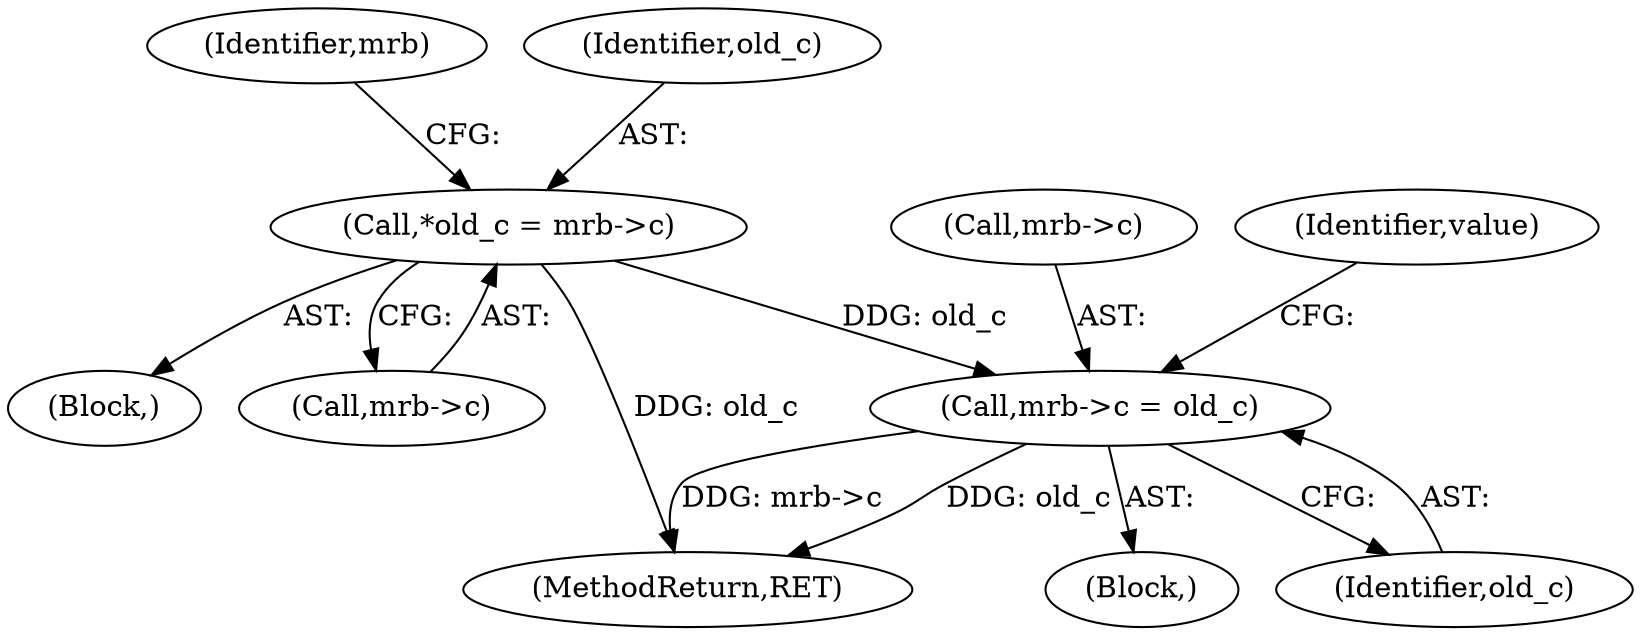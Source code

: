 digraph "0_mruby_778500563a9f7ceba996937dc886bd8cde29b42b@pointer" {
"1000305" [label="(Call,mrb->c = old_c)"];
"1000115" [label="(Call,*old_c = mrb->c)"];
"1000316" [label="(MethodReturn,RET)"];
"1000306" [label="(Call,mrb->c)"];
"1000115" [label="(Call,*old_c = mrb->c)"];
"1000122" [label="(Identifier,mrb)"];
"1000282" [label="(Block,)"];
"1000116" [label="(Identifier,old_c)"];
"1000309" [label="(Identifier,old_c)"];
"1000305" [label="(Call,mrb->c = old_c)"];
"1000315" [label="(Identifier,value)"];
"1000107" [label="(Block,)"];
"1000117" [label="(Call,mrb->c)"];
"1000305" -> "1000282"  [label="AST: "];
"1000305" -> "1000309"  [label="CFG: "];
"1000306" -> "1000305"  [label="AST: "];
"1000309" -> "1000305"  [label="AST: "];
"1000315" -> "1000305"  [label="CFG: "];
"1000305" -> "1000316"  [label="DDG: old_c"];
"1000305" -> "1000316"  [label="DDG: mrb->c"];
"1000115" -> "1000305"  [label="DDG: old_c"];
"1000115" -> "1000107"  [label="AST: "];
"1000115" -> "1000117"  [label="CFG: "];
"1000116" -> "1000115"  [label="AST: "];
"1000117" -> "1000115"  [label="AST: "];
"1000122" -> "1000115"  [label="CFG: "];
"1000115" -> "1000316"  [label="DDG: old_c"];
}
